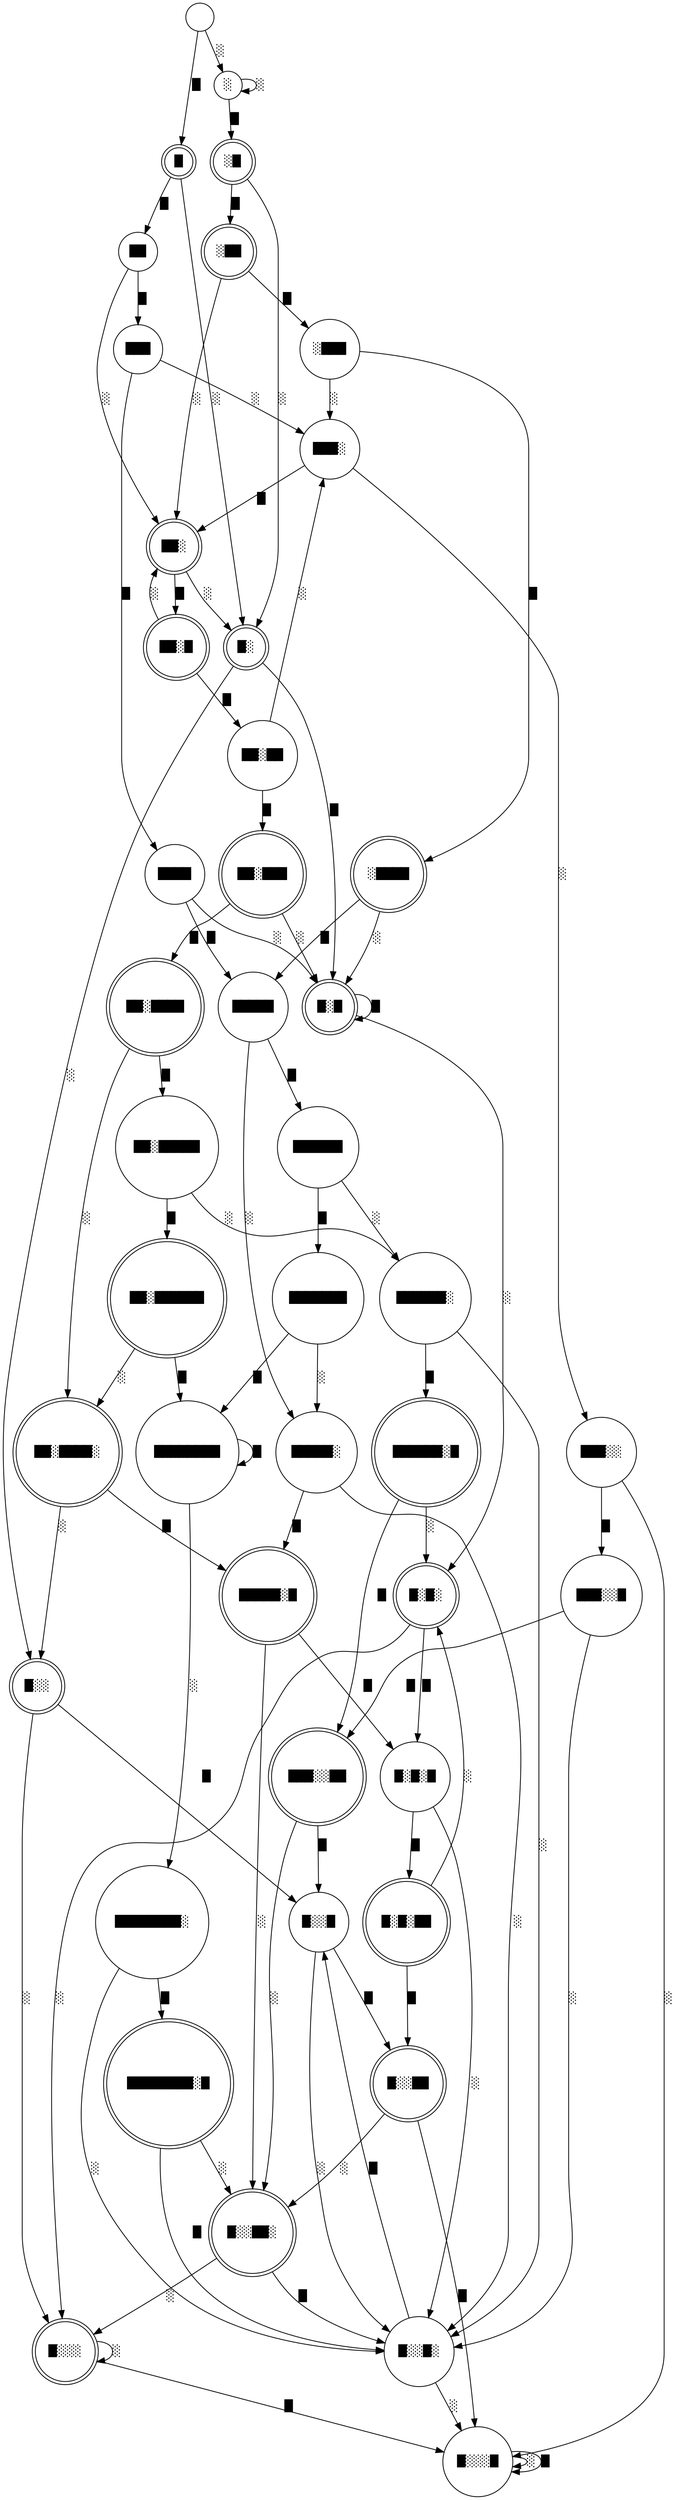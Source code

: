 digraph {
    0 [ label = "" shape="circle" ]
    1 [ label = "██████░" shape="circle" ]
    2 [ label = "████" shape="circle" ]
    3 [ label = "██░██████" shape="doublecircle" ]
    4 [ label = "██░██" shape="circle" ]
    5 [ label = "███" shape="circle" ]
    6 [ label = "░████" shape="doublecircle" ]
    7 [ label = "█░░░█" shape="circle" ]
    8 [ label = "█░" shape="doublecircle" ]
    9 [ label = "█░░██░" shape="doublecircle" ]
    10 [ label = "██░███" shape="doublecircle" ]
    11 [ label = "██░█████" shape="circle" ]
    12 [ label = "░██" shape="doublecircle" ]
    13 [ label = "█░░█" shape="circle" ]
    14 [ label = "██████" shape="circle" ]
    15 [ label = "████████" shape="circle" ]
    16 [ label = "░" shape="circle" ]
    17 [ label = "██░█" shape="doublecircle" ]
    18 [ label = "█████░█" shape="doublecircle" ]
    19 [ label = "░███" shape="circle" ]
    20 [ label = "███░░█" shape="circle" ]
    21 [ label = "█████░" shape="circle" ]
    22 [ label = "███░░██" shape="doublecircle" ]
    23 [ label = "█░░" shape="doublecircle" ]
    24 [ label = "██░████░" shape="doublecircle" ]
    25 [ label = "█░█░██" shape="doublecircle" ]
    26 [ label = "█████" shape="circle" ]
    27 [ label = "███░" shape="circle" ]
    28 [ label = "██░" shape="doublecircle" ]
    29 [ label = "█░█" shape="doublecircle" ]
    30 [ label = "████████░" shape="circle" ]
    31 [ label = "█░░██" shape="doublecircle" ]
    32 [ label = "█░░█░" shape="circle" ]
    33 [ label = "██░████" shape="doublecircle" ]
    34 [ label = "█░█░█" shape="circle" ]
    35 [ label = "░█" shape="doublecircle" ]
    36 [ label = "█░█░" shape="doublecircle" ]
    37 [ label = "███░░" shape="circle" ]
    38 [ label = "███████" shape="circle" ]
    39 [ label = "█" shape="doublecircle" ]
    40 [ label = "████████░█" shape="doublecircle" ]
    41 [ label = "██████░█" shape="doublecircle" ]
    42 [ label = "█░░░" shape="doublecircle" ]
    43 [ label = "██" shape="circle" ]
    0 -> 16 [ label = "░" ]
    0 -> 39 [ label = "█" ]
    1 -> 32 [ label = "░" ]
    1 -> 41 [ label = "█" ]
    2 -> 29 [ label = "░" ]
    2 -> 26 [ label = "█" ]
    3 -> 24 [ label = "░" ]
    3 -> 15 [ label = "█" ]
    4 -> 27 [ label = "░" ]
    4 -> 10 [ label = "█" ]
    5 -> 27 [ label = "░" ]
    5 -> 2 [ label = "█" ]
    6 -> 29 [ label = "░" ]
    6 -> 26 [ label = "█" ]
    7 -> 7 [ label = "░" ]
    7 -> 7 [ label = "█" ]
    8 -> 23 [ label = "░" ]
    8 -> 29 [ label = "█" ]
    9 -> 42 [ label = "░" ]
    9 -> 32 [ label = "█" ]
    10 -> 29 [ label = "░" ]
    10 -> 33 [ label = "█" ]
    11 -> 1 [ label = "░" ]
    11 -> 3 [ label = "█" ]
    12 -> 28 [ label = "░" ]
    12 -> 19 [ label = "█" ]
    13 -> 32 [ label = "░" ]
    13 -> 31 [ label = "█" ]
    14 -> 1 [ label = "░" ]
    14 -> 38 [ label = "█" ]
    15 -> 30 [ label = "░" ]
    15 -> 15 [ label = "█" ]
    16 -> 16 [ label = "░" ]
    16 -> 35 [ label = "█" ]
    17 -> 28 [ label = "░" ]
    17 -> 4 [ label = "█" ]
    18 -> 9 [ label = "░" ]
    18 -> 34 [ label = "█" ]
    19 -> 27 [ label = "░" ]
    19 -> 6 [ label = "█" ]
    20 -> 32 [ label = "░" ]
    20 -> 22 [ label = "█" ]
    21 -> 32 [ label = "░" ]
    21 -> 18 [ label = "█" ]
    22 -> 9 [ label = "░" ]
    22 -> 13 [ label = "█" ]
    23 -> 42 [ label = "░" ]
    23 -> 13 [ label = "█" ]
    24 -> 23 [ label = "░" ]
    24 -> 18 [ label = "█" ]
    25 -> 36 [ label = "░" ]
    25 -> 31 [ label = "█" ]
    26 -> 21 [ label = "░" ]
    26 -> 14 [ label = "█" ]
    27 -> 37 [ label = "░" ]
    27 -> 28 [ label = "█" ]
    28 -> 8 [ label = "░" ]
    28 -> 17 [ label = "█" ]
    29 -> 36 [ label = "░" ]
    29 -> 29 [ label = "█" ]
    30 -> 32 [ label = "░" ]
    30 -> 40 [ label = "█" ]
    31 -> 9 [ label = "░" ]
    31 -> 7 [ label = "█" ]
    32 -> 7 [ label = "░" ]
    32 -> 13 [ label = "█" ]
    33 -> 24 [ label = "░" ]
    33 -> 11 [ label = "█" ]
    34 -> 32 [ label = "░" ]
    34 -> 25 [ label = "█" ]
    35 -> 8 [ label = "░" ]
    35 -> 12 [ label = "█" ]
    36 -> 42 [ label = "░" ]
    36 -> 34 [ label = "█" ]
    37 -> 7 [ label = "░" ]
    37 -> 20 [ label = "█" ]
    38 -> 21 [ label = "░" ]
    38 -> 15 [ label = "█" ]
    39 -> 8 [ label = "░" ]
    39 -> 43 [ label = "█" ]
    40 -> 9 [ label = "░" ]
    40 -> 32 [ label = "█" ]
    41 -> 36 [ label = "░" ]
    41 -> 22 [ label = "█" ]
    42 -> 42 [ label = "░" ]
    42 -> 7 [ label = "█" ]
    43 -> 28 [ label = "░" ]
    43 -> 5 [ label = "█" ]
}

